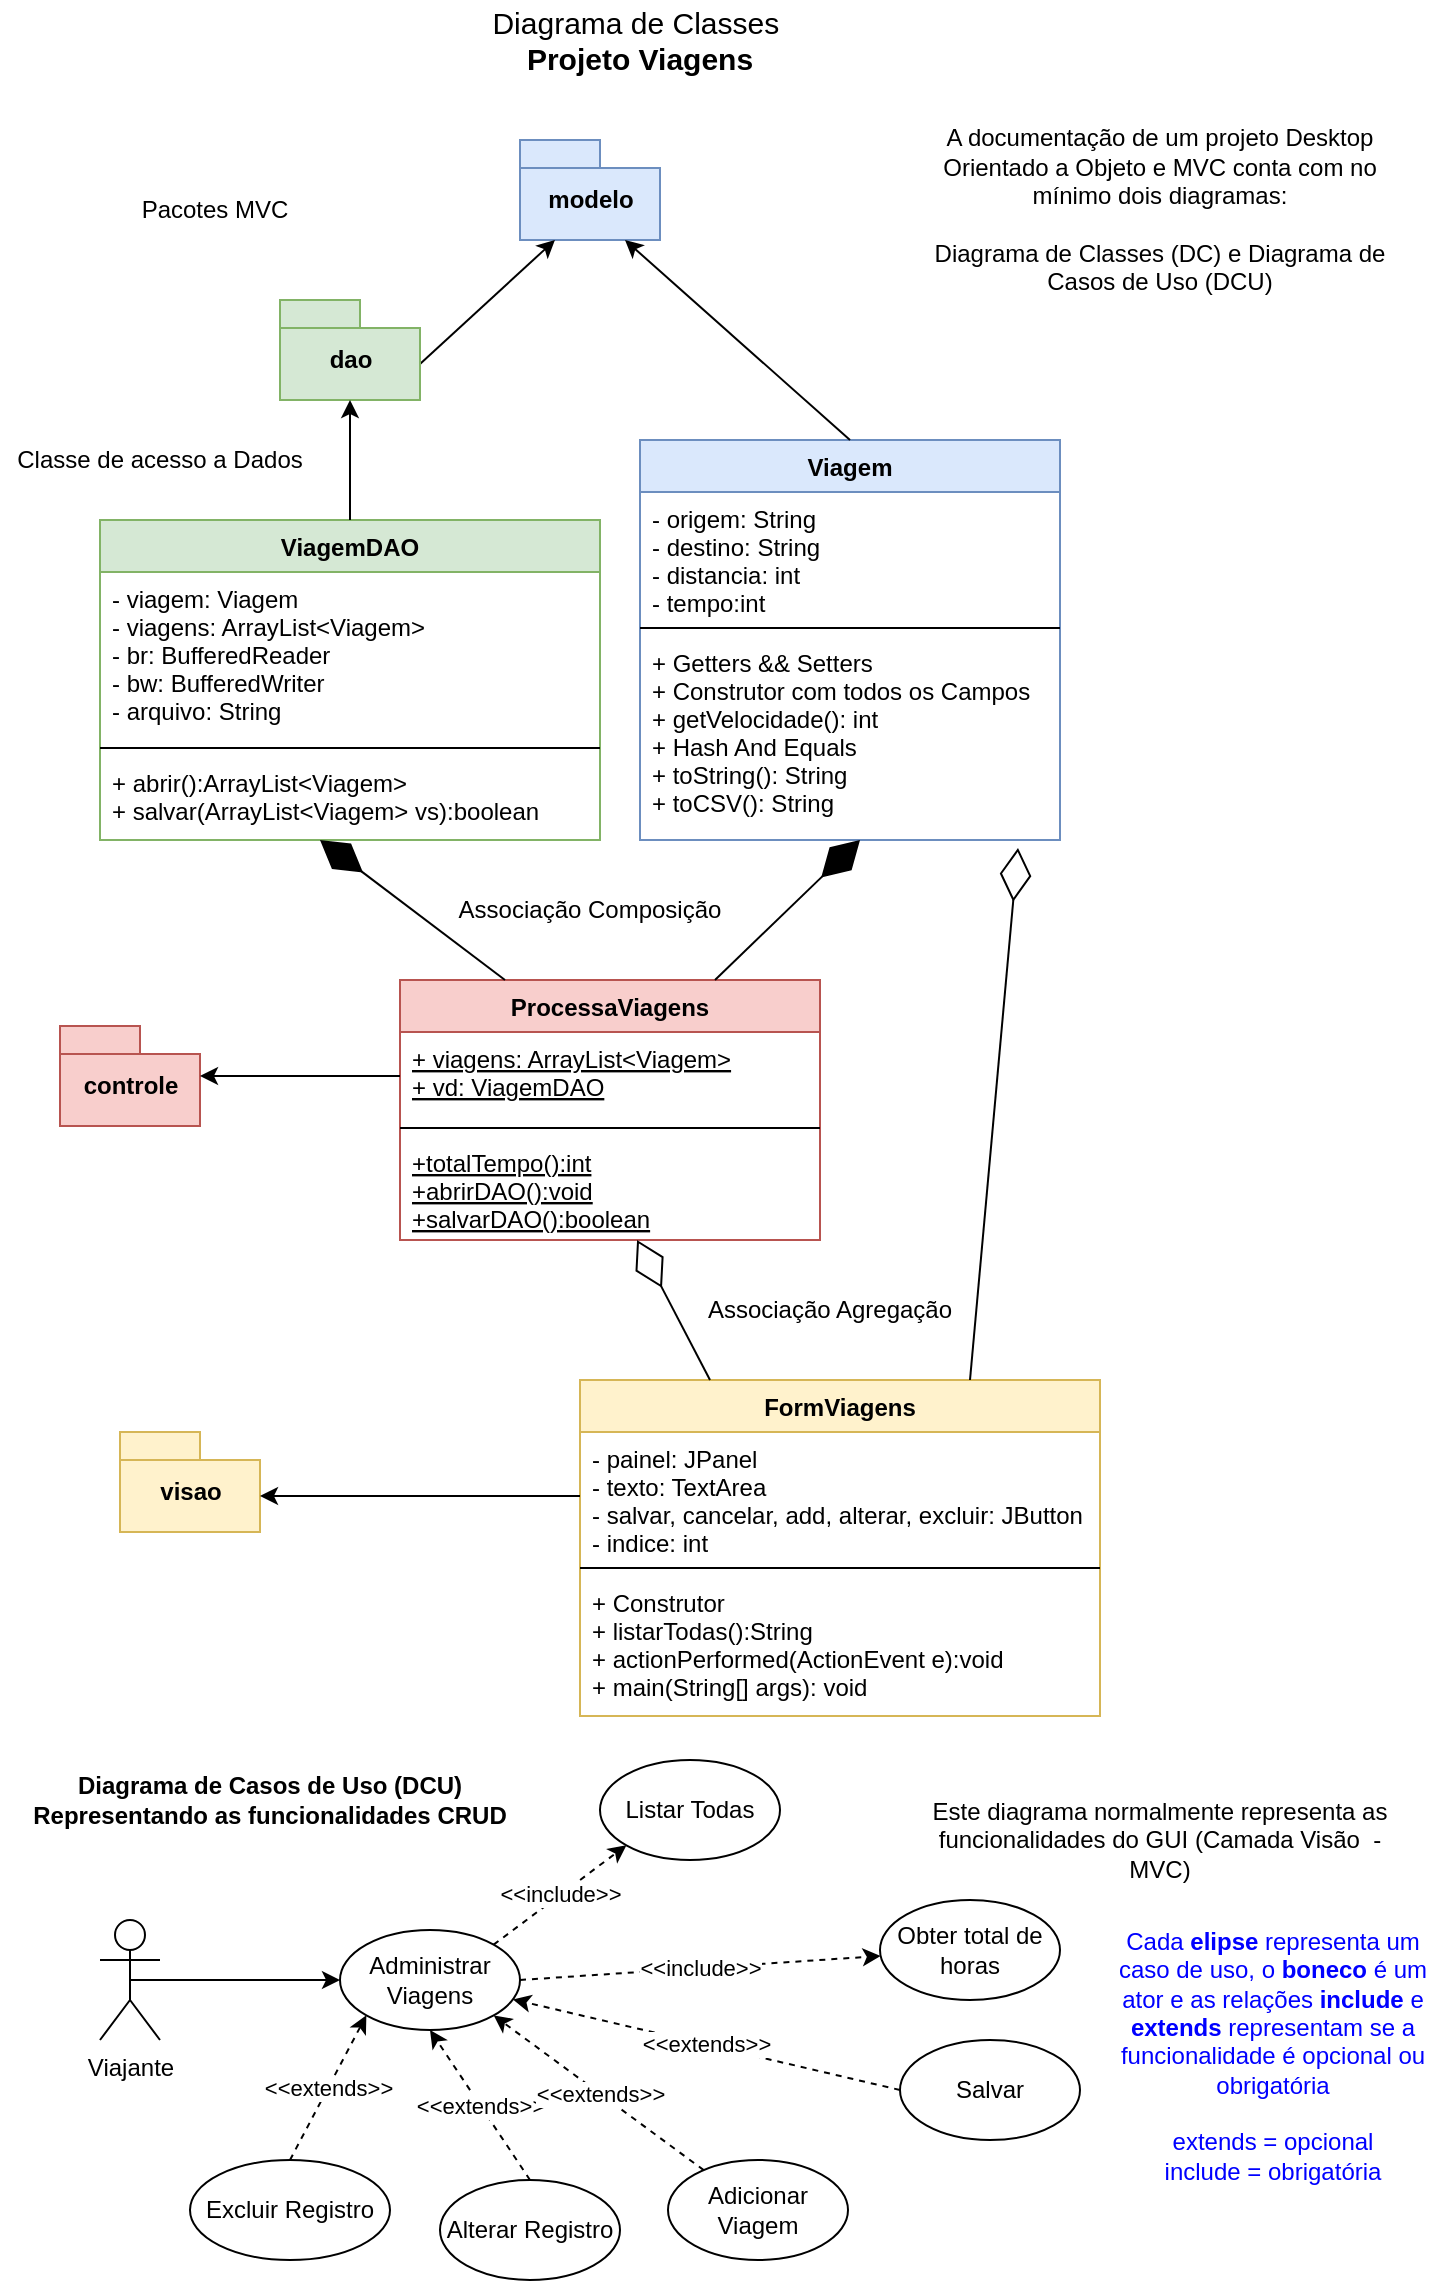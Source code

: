 <mxfile version="14.7.8" type="device"><diagram id="rLaclZHq6cq0mb2-mMPk" name="Page-1"><mxGraphModel dx="1102" dy="582" grid="1" gridSize="10" guides="1" tooltips="1" connect="1" arrows="1" fold="1" page="1" pageScale="1" pageWidth="827" pageHeight="1169" math="0" shadow="0"><root><mxCell id="0"/><mxCell id="1" parent="0"/><mxCell id="4TUc31Awcj6BfWUhpZmw-1" value="Diagrama de Classes&amp;nbsp;&lt;br style=&quot;font-size: 15px;&quot;&gt;&lt;b style=&quot;font-size: 15px;&quot;&gt;Projeto Viagens&lt;/b&gt;" style="text;html=1;strokeColor=none;fillColor=none;align=center;verticalAlign=middle;whiteSpace=wrap;rounded=0;fontSize=15;" parent="1" vertex="1"><mxGeometry x="280" y="20" width="240" height="40" as="geometry"/></mxCell><mxCell id="4TUc31Awcj6BfWUhpZmw-3" value="FormViagens" style="swimlane;fontStyle=1;align=center;verticalAlign=top;childLayout=stackLayout;horizontal=1;startSize=26;horizontalStack=0;resizeParent=1;resizeParentMax=0;resizeLast=0;collapsible=1;marginBottom=0;fontSize=12;fillColor=#fff2cc;strokeColor=#d6b656;" parent="1" vertex="1"><mxGeometry x="370" y="710" width="260" height="168" as="geometry"/></mxCell><mxCell id="4TUc31Awcj6BfWUhpZmw-4" value="- painel: JPanel&#10;- texto: TextArea&#10;- salvar, cancelar, add, alterar, excluir: JButton&#10;- indice: int" style="text;strokeColor=none;fillColor=none;align=left;verticalAlign=top;spacingLeft=4;spacingRight=4;overflow=hidden;rotatable=0;points=[[0,0.5],[1,0.5]];portConstraint=eastwest;" parent="4TUc31Awcj6BfWUhpZmw-3" vertex="1"><mxGeometry y="26" width="260" height="64" as="geometry"/></mxCell><mxCell id="4TUc31Awcj6BfWUhpZmw-5" value="" style="line;strokeWidth=1;fillColor=none;align=left;verticalAlign=middle;spacingTop=-1;spacingLeft=3;spacingRight=3;rotatable=0;labelPosition=right;points=[];portConstraint=eastwest;" parent="4TUc31Awcj6BfWUhpZmw-3" vertex="1"><mxGeometry y="90" width="260" height="8" as="geometry"/></mxCell><mxCell id="4TUc31Awcj6BfWUhpZmw-6" value="+ Construtor&#10;+ listarTodas():String&#10;+ actionPerformed(ActionEvent e):void&#10;+ main(String[] args): void" style="text;strokeColor=none;fillColor=none;align=left;verticalAlign=top;spacingLeft=4;spacingRight=4;overflow=hidden;rotatable=0;points=[[0,0.5],[1,0.5]];portConstraint=eastwest;" parent="4TUc31Awcj6BfWUhpZmw-3" vertex="1"><mxGeometry y="98" width="260" height="70" as="geometry"/></mxCell><mxCell id="u9YeloOEwEDziLagr08b-1" value="Viagem" style="swimlane;fontStyle=1;align=center;verticalAlign=top;childLayout=stackLayout;horizontal=1;startSize=26;horizontalStack=0;resizeParent=1;resizeParentMax=0;resizeLast=0;collapsible=1;marginBottom=0;fontSize=12;fillColor=#dae8fc;strokeColor=#6c8ebf;" parent="1" vertex="1"><mxGeometry x="400" y="240" width="210" height="200" as="geometry"/></mxCell><mxCell id="u9YeloOEwEDziLagr08b-2" value="- origem: String&#10;- destino: String&#10;- distancia: int&#10;- tempo:int&#10;" style="text;strokeColor=none;fillColor=none;align=left;verticalAlign=top;spacingLeft=4;spacingRight=4;overflow=hidden;rotatable=0;points=[[0,0.5],[1,0.5]];portConstraint=eastwest;" parent="u9YeloOEwEDziLagr08b-1" vertex="1"><mxGeometry y="26" width="210" height="64" as="geometry"/></mxCell><mxCell id="u9YeloOEwEDziLagr08b-3" value="" style="line;strokeWidth=1;fillColor=none;align=left;verticalAlign=middle;spacingTop=-1;spacingLeft=3;spacingRight=3;rotatable=0;labelPosition=right;points=[];portConstraint=eastwest;" parent="u9YeloOEwEDziLagr08b-1" vertex="1"><mxGeometry y="90" width="210" height="8" as="geometry"/></mxCell><mxCell id="u9YeloOEwEDziLagr08b-4" value="+ Getters &amp;&amp; Setters&#10;+ Construtor com todos os Campos&#10;+ getVelocidade(): int&#10;+ Hash And Equals&#10;+ toString(): String&#10;+ toCSV(): String&#10;" style="text;strokeColor=none;fillColor=none;align=left;verticalAlign=top;spacingLeft=4;spacingRight=4;overflow=hidden;rotatable=0;points=[[0,0.5],[1,0.5]];portConstraint=eastwest;" parent="u9YeloOEwEDziLagr08b-1" vertex="1"><mxGeometry y="98" width="210" height="102" as="geometry"/></mxCell><mxCell id="u9YeloOEwEDziLagr08b-5" value="modelo" style="shape=folder;fontStyle=1;spacingTop=10;tabWidth=40;tabHeight=14;tabPosition=left;html=1;fillColor=#dae8fc;strokeColor=#6c8ebf;" parent="1" vertex="1"><mxGeometry x="340" y="90" width="70" height="50" as="geometry"/></mxCell><mxCell id="u9YeloOEwEDziLagr08b-6" value="visao" style="shape=folder;fontStyle=1;spacingTop=10;tabWidth=40;tabHeight=14;tabPosition=left;html=1;fillColor=#fff2cc;strokeColor=#d6b656;" parent="1" vertex="1"><mxGeometry x="140" y="736" width="70" height="50" as="geometry"/></mxCell><mxCell id="u9YeloOEwEDziLagr08b-7" value="controle" style="shape=folder;fontStyle=1;spacingTop=10;tabWidth=40;tabHeight=14;tabPosition=left;html=1;fillColor=#f8cecc;strokeColor=#b85450;" parent="1" vertex="1"><mxGeometry x="110" y="533" width="70" height="50" as="geometry"/></mxCell><mxCell id="u9YeloOEwEDziLagr08b-8" style="rounded=0;orthogonalLoop=1;jettySize=auto;html=1;exitX=0;exitY=0.5;exitDx=0;exitDy=0;entryX=0;entryY=0;entryDx=70;entryDy=32;entryPerimeter=0;" parent="1" source="4TUc31Awcj6BfWUhpZmw-4" target="u9YeloOEwEDziLagr08b-6" edge="1"><mxGeometry relative="1" as="geometry"/></mxCell><mxCell id="u9YeloOEwEDziLagr08b-9" style="rounded=0;orthogonalLoop=1;jettySize=auto;html=1;exitX=0.5;exitY=0;exitDx=0;exitDy=0;entryX=0.75;entryY=1;entryDx=0;entryDy=0;entryPerimeter=0;" parent="1" source="u9YeloOEwEDziLagr08b-1" target="u9YeloOEwEDziLagr08b-5" edge="1"><mxGeometry relative="1" as="geometry"><mxPoint x="305" y="140" as="targetPoint"/></mxGeometry></mxCell><mxCell id="Ivs_3-Q4KNAQqvsyusmU-1" value="ViagemDAO" style="swimlane;fontStyle=1;align=center;verticalAlign=top;childLayout=stackLayout;horizontal=1;startSize=26;horizontalStack=0;resizeParent=1;resizeParentMax=0;resizeLast=0;collapsible=1;marginBottom=0;fontSize=12;fillColor=#d5e8d4;strokeColor=#82b366;" vertex="1" parent="1"><mxGeometry x="130" y="280" width="250" height="160" as="geometry"/></mxCell><mxCell id="Ivs_3-Q4KNAQqvsyusmU-2" value="- viagem: Viagem&#10;- viagens: ArrayList&lt;Viagem&gt;&#10;- br: BufferedReader&#10;- bw: BufferedWriter&#10;- arquivo: String" style="text;strokeColor=none;fillColor=none;align=left;verticalAlign=top;spacingLeft=4;spacingRight=4;overflow=hidden;rotatable=0;points=[[0,0.5],[1,0.5]];portConstraint=eastwest;" vertex="1" parent="Ivs_3-Q4KNAQqvsyusmU-1"><mxGeometry y="26" width="250" height="84" as="geometry"/></mxCell><mxCell id="Ivs_3-Q4KNAQqvsyusmU-3" value="" style="line;strokeWidth=1;fillColor=none;align=left;verticalAlign=middle;spacingTop=-1;spacingLeft=3;spacingRight=3;rotatable=0;labelPosition=right;points=[];portConstraint=eastwest;" vertex="1" parent="Ivs_3-Q4KNAQqvsyusmU-1"><mxGeometry y="110" width="250" height="8" as="geometry"/></mxCell><mxCell id="Ivs_3-Q4KNAQqvsyusmU-4" value="+ abrir():ArrayList&lt;Viagem&gt;&#10;+ salvar(ArrayList&lt;Viagem&gt; vs):boolean" style="text;strokeColor=none;fillColor=none;align=left;verticalAlign=top;spacingLeft=4;spacingRight=4;overflow=hidden;rotatable=0;points=[[0,0.5],[1,0.5]];portConstraint=eastwest;" vertex="1" parent="Ivs_3-Q4KNAQqvsyusmU-1"><mxGeometry y="118" width="250" height="42" as="geometry"/></mxCell><mxCell id="Ivs_3-Q4KNAQqvsyusmU-6" style="rounded=0;orthogonalLoop=1;jettySize=auto;html=1;entryX=0.25;entryY=1;entryDx=0;entryDy=0;entryPerimeter=0;exitX=0;exitY=0;exitDx=70;exitDy=32;exitPerimeter=0;" edge="1" parent="1" source="Ivs_3-Q4KNAQqvsyusmU-5" target="u9YeloOEwEDziLagr08b-5"><mxGeometry relative="1" as="geometry"/></mxCell><mxCell id="Ivs_3-Q4KNAQqvsyusmU-5" value="dao" style="shape=folder;fontStyle=1;spacingTop=10;tabWidth=40;tabHeight=14;tabPosition=left;html=1;fillColor=#d5e8d4;strokeColor=#82b366;" vertex="1" parent="1"><mxGeometry x="220" y="170" width="70" height="50" as="geometry"/></mxCell><mxCell id="Ivs_3-Q4KNAQqvsyusmU-7" style="edgeStyle=none;rounded=0;orthogonalLoop=1;jettySize=auto;html=1;exitX=0.5;exitY=0;exitDx=0;exitDy=0;entryX=0.5;entryY=1;entryDx=0;entryDy=0;entryPerimeter=0;" edge="1" parent="1" source="Ivs_3-Q4KNAQqvsyusmU-1" target="Ivs_3-Q4KNAQqvsyusmU-5"><mxGeometry relative="1" as="geometry"/></mxCell><mxCell id="Ivs_3-Q4KNAQqvsyusmU-9" value="ProcessaViagens" style="swimlane;fontStyle=1;align=center;verticalAlign=top;childLayout=stackLayout;horizontal=1;startSize=26;horizontalStack=0;resizeParent=1;resizeParentMax=0;resizeLast=0;collapsible=1;marginBottom=0;fontSize=12;fillColor=#f8cecc;strokeColor=#b85450;" vertex="1" parent="1"><mxGeometry x="280" y="510" width="210" height="130" as="geometry"/></mxCell><mxCell id="Ivs_3-Q4KNAQqvsyusmU-10" value="+ viagens: ArrayList&lt;Viagem&gt;&#10;+ vd: ViagemDAO" style="text;strokeColor=none;fillColor=none;align=left;verticalAlign=top;spacingLeft=4;spacingRight=4;overflow=hidden;rotatable=0;points=[[0,0.5],[1,0.5]];portConstraint=eastwest;fontStyle=4" vertex="1" parent="Ivs_3-Q4KNAQqvsyusmU-9"><mxGeometry y="26" width="210" height="44" as="geometry"/></mxCell><mxCell id="Ivs_3-Q4KNAQqvsyusmU-11" value="" style="line;strokeWidth=1;fillColor=none;align=left;verticalAlign=middle;spacingTop=-1;spacingLeft=3;spacingRight=3;rotatable=0;labelPosition=right;points=[];portConstraint=eastwest;" vertex="1" parent="Ivs_3-Q4KNAQqvsyusmU-9"><mxGeometry y="70" width="210" height="8" as="geometry"/></mxCell><mxCell id="Ivs_3-Q4KNAQqvsyusmU-12" value="+totalTempo():int&#10;+abrirDAO():void&#10;+salvarDAO():boolean" style="text;strokeColor=none;fillColor=none;align=left;verticalAlign=top;spacingLeft=4;spacingRight=4;overflow=hidden;rotatable=0;points=[[0,0.5],[1,0.5]];portConstraint=eastwest;fontStyle=4" vertex="1" parent="Ivs_3-Q4KNAQqvsyusmU-9"><mxGeometry y="78" width="210" height="52" as="geometry"/></mxCell><mxCell id="Ivs_3-Q4KNAQqvsyusmU-13" value="" style="endArrow=diamondThin;endFill=1;endSize=24;html=1;exitX=0.25;exitY=0;exitDx=0;exitDy=0;" edge="1" parent="1" source="Ivs_3-Q4KNAQqvsyusmU-9"><mxGeometry width="160" relative="1" as="geometry"><mxPoint x="330" y="600" as="sourcePoint"/><mxPoint x="240" y="440" as="targetPoint"/></mxGeometry></mxCell><mxCell id="Ivs_3-Q4KNAQqvsyusmU-14" value="" style="endArrow=diamondThin;endFill=1;endSize=24;html=1;exitX=0.75;exitY=0;exitDx=0;exitDy=0;" edge="1" parent="1" source="Ivs_3-Q4KNAQqvsyusmU-9"><mxGeometry width="160" relative="1" as="geometry"><mxPoint x="342.5" y="520" as="sourcePoint"/><mxPoint x="510" y="440" as="targetPoint"/></mxGeometry></mxCell><mxCell id="Ivs_3-Q4KNAQqvsyusmU-15" value="" style="endArrow=diamondThin;endFill=0;endSize=24;html=1;entryX=0.9;entryY=1.039;entryDx=0;entryDy=0;entryPerimeter=0;exitX=0.75;exitY=0;exitDx=0;exitDy=0;" edge="1" parent="1" source="4TUc31Awcj6BfWUhpZmw-3" target="u9YeloOEwEDziLagr08b-4"><mxGeometry width="160" relative="1" as="geometry"><mxPoint x="330" y="600" as="sourcePoint"/><mxPoint x="490" y="600" as="targetPoint"/></mxGeometry></mxCell><mxCell id="Ivs_3-Q4KNAQqvsyusmU-16" value="" style="endArrow=diamondThin;endFill=0;endSize=24;html=1;exitX=0.25;exitY=0;exitDx=0;exitDy=0;" edge="1" parent="1" source="4TUc31Awcj6BfWUhpZmw-3" target="Ivs_3-Q4KNAQqvsyusmU-12"><mxGeometry width="160" relative="1" as="geometry"><mxPoint x="580" y="720" as="sourcePoint"/><mxPoint x="599" y="453.978" as="targetPoint"/></mxGeometry></mxCell><mxCell id="Ivs_3-Q4KNAQqvsyusmU-17" style="edgeStyle=none;rounded=0;orthogonalLoop=1;jettySize=auto;html=1;exitX=0;exitY=0.5;exitDx=0;exitDy=0;" edge="1" parent="1" source="Ivs_3-Q4KNAQqvsyusmU-10" target="u9YeloOEwEDziLagr08b-7"><mxGeometry relative="1" as="geometry"/></mxCell><mxCell id="Ivs_3-Q4KNAQqvsyusmU-19" value="A documentação de um projeto Desktop Orientado a Objeto e MVC conta com no mínimo dois diagramas:&lt;br&gt;&lt;br&gt;Diagrama de Classes (DC) e Diagrama de Casos de Uso (DCU)" style="text;html=1;strokeColor=none;fillColor=none;align=center;verticalAlign=middle;whiteSpace=wrap;rounded=0;" vertex="1" parent="1"><mxGeometry x="540" y="60" width="240" height="130" as="geometry"/></mxCell><mxCell id="Ivs_3-Q4KNAQqvsyusmU-20" value="Associação Composição" style="text;html=1;strokeColor=none;fillColor=none;align=center;verticalAlign=middle;whiteSpace=wrap;rounded=0;" vertex="1" parent="1"><mxGeometry x="275" y="460" width="200" height="30" as="geometry"/></mxCell><mxCell id="Ivs_3-Q4KNAQqvsyusmU-21" value="Associação Agregação" style="text;html=1;strokeColor=none;fillColor=none;align=center;verticalAlign=middle;whiteSpace=wrap;rounded=0;" vertex="1" parent="1"><mxGeometry x="430" y="660" width="130" height="30" as="geometry"/></mxCell><mxCell id="Ivs_3-Q4KNAQqvsyusmU-23" value="Pacotes MVC" style="text;html=1;strokeColor=none;fillColor=none;align=center;verticalAlign=middle;whiteSpace=wrap;rounded=0;" vertex="1" parent="1"><mxGeometry x="140" y="112.5" width="95" height="25" as="geometry"/></mxCell><mxCell id="Ivs_3-Q4KNAQqvsyusmU-24" value="Classe de acesso a Dados" style="text;html=1;strokeColor=none;fillColor=none;align=center;verticalAlign=middle;whiteSpace=wrap;rounded=0;" vertex="1" parent="1"><mxGeometry x="80" y="240" width="160" height="20" as="geometry"/></mxCell><mxCell id="Ivs_3-Q4KNAQqvsyusmU-25" value="Diagrama de Casos de Uso (DCU)&lt;br&gt;Representando as funcionalidades CRUD" style="text;html=1;strokeColor=none;fillColor=none;align=center;verticalAlign=middle;whiteSpace=wrap;rounded=0;fontStyle=1" vertex="1" parent="1"><mxGeometry x="90" y="900" width="250" height="40" as="geometry"/></mxCell><mxCell id="Ivs_3-Q4KNAQqvsyusmU-32" style="edgeStyle=none;rounded=0;orthogonalLoop=1;jettySize=auto;html=1;exitX=0.5;exitY=0.5;exitDx=0;exitDy=0;exitPerimeter=0;" edge="1" parent="1" source="Ivs_3-Q4KNAQqvsyusmU-26" target="Ivs_3-Q4KNAQqvsyusmU-27"><mxGeometry relative="1" as="geometry"/></mxCell><mxCell id="Ivs_3-Q4KNAQqvsyusmU-26" value="Viajante" style="shape=umlActor;verticalLabelPosition=bottom;verticalAlign=top;html=1;outlineConnect=0;" vertex="1" parent="1"><mxGeometry x="130" y="980" width="30" height="60" as="geometry"/></mxCell><mxCell id="Ivs_3-Q4KNAQqvsyusmU-34" value="&amp;lt;&amp;lt;include&amp;gt;&amp;gt;" style="edgeStyle=none;rounded=0;orthogonalLoop=1;jettySize=auto;html=1;exitX=1;exitY=0;exitDx=0;exitDy=0;entryX=0;entryY=1;entryDx=0;entryDy=0;dashed=1;" edge="1" parent="1" source="Ivs_3-Q4KNAQqvsyusmU-27" target="Ivs_3-Q4KNAQqvsyusmU-28"><mxGeometry relative="1" as="geometry"/></mxCell><mxCell id="Ivs_3-Q4KNAQqvsyusmU-35" value="&amp;lt;&amp;lt;include&amp;gt;&amp;gt;" style="edgeStyle=none;rounded=0;orthogonalLoop=1;jettySize=auto;html=1;exitX=1;exitY=0.5;exitDx=0;exitDy=0;dashed=1;" edge="1" parent="1" source="Ivs_3-Q4KNAQqvsyusmU-27" target="Ivs_3-Q4KNAQqvsyusmU-29"><mxGeometry relative="1" as="geometry"/></mxCell><mxCell id="Ivs_3-Q4KNAQqvsyusmU-27" value="Administrar Viagens" style="ellipse;whiteSpace=wrap;html=1;" vertex="1" parent="1"><mxGeometry x="250" y="985" width="90" height="50" as="geometry"/></mxCell><mxCell id="Ivs_3-Q4KNAQqvsyusmU-28" value="Listar Todas" style="ellipse;whiteSpace=wrap;html=1;" vertex="1" parent="1"><mxGeometry x="380" y="900" width="90" height="50" as="geometry"/></mxCell><mxCell id="Ivs_3-Q4KNAQqvsyusmU-29" value="Obter total de horas" style="ellipse;whiteSpace=wrap;html=1;" vertex="1" parent="1"><mxGeometry x="520" y="970" width="90" height="50" as="geometry"/></mxCell><mxCell id="Ivs_3-Q4KNAQqvsyusmU-37" value="&lt;span style=&quot;font-family: &amp;#34;helvetica&amp;#34;&quot;&gt;&amp;lt;&amp;lt;extends&amp;gt;&amp;gt;&lt;/span&gt;" style="edgeStyle=none;rounded=0;orthogonalLoop=1;jettySize=auto;html=1;exitX=0.5;exitY=0;exitDx=0;exitDy=0;entryX=0.5;entryY=1;entryDx=0;entryDy=0;dashed=1;" edge="1" parent="1" source="Ivs_3-Q4KNAQqvsyusmU-30" target="Ivs_3-Q4KNAQqvsyusmU-27"><mxGeometry relative="1" as="geometry"/></mxCell><mxCell id="Ivs_3-Q4KNAQqvsyusmU-30" value="Alterar Registro" style="ellipse;whiteSpace=wrap;html=1;" vertex="1" parent="1"><mxGeometry x="300" y="1110" width="90" height="50" as="geometry"/></mxCell><mxCell id="Ivs_3-Q4KNAQqvsyusmU-38" value="&lt;span style=&quot;font-family: &amp;#34;helvetica&amp;#34;&quot;&gt;&amp;lt;&amp;lt;extends&amp;gt;&amp;gt;&lt;/span&gt;" style="edgeStyle=none;rounded=0;orthogonalLoop=1;jettySize=auto;html=1;exitX=0.5;exitY=0;exitDx=0;exitDy=0;entryX=0;entryY=1;entryDx=0;entryDy=0;dashed=1;" edge="1" parent="1" source="Ivs_3-Q4KNAQqvsyusmU-31" target="Ivs_3-Q4KNAQqvsyusmU-27"><mxGeometry relative="1" as="geometry"/></mxCell><mxCell id="Ivs_3-Q4KNAQqvsyusmU-31" value="Excluir Registro" style="ellipse;whiteSpace=wrap;html=1;" vertex="1" parent="1"><mxGeometry x="175" y="1100" width="100" height="50" as="geometry"/></mxCell><mxCell id="Ivs_3-Q4KNAQqvsyusmU-36" value="&lt;span style=&quot;color: rgb(0 , 0 , 0) ; font-family: &amp;#34;helvetica&amp;#34; ; font-size: 11px ; font-style: normal ; font-weight: 400 ; letter-spacing: normal ; text-align: center ; text-indent: 0px ; text-transform: none ; word-spacing: 0px ; background-color: rgb(255 , 255 , 255) ; display: inline ; float: none&quot;&gt;&amp;lt;&amp;lt;extends&amp;gt;&amp;gt;&lt;/span&gt;" style="edgeStyle=none;rounded=0;orthogonalLoop=1;jettySize=auto;html=1;entryX=1;entryY=1;entryDx=0;entryDy=0;dashed=1;" edge="1" parent="1" source="Ivs_3-Q4KNAQqvsyusmU-33" target="Ivs_3-Q4KNAQqvsyusmU-27"><mxGeometry relative="1" as="geometry"/></mxCell><mxCell id="Ivs_3-Q4KNAQqvsyusmU-33" value="Adicionar&lt;br&gt;Viagem" style="ellipse;whiteSpace=wrap;html=1;" vertex="1" parent="1"><mxGeometry x="414" y="1100" width="90" height="50" as="geometry"/></mxCell><mxCell id="Ivs_3-Q4KNAQqvsyusmU-40" value="&amp;lt;&amp;lt;extends&amp;gt;&amp;gt;" style="edgeStyle=none;rounded=0;orthogonalLoop=1;jettySize=auto;html=1;exitX=0;exitY=0.5;exitDx=0;exitDy=0;dashed=1;" edge="1" parent="1" source="Ivs_3-Q4KNAQqvsyusmU-39" target="Ivs_3-Q4KNAQqvsyusmU-27"><mxGeometry relative="1" as="geometry"/></mxCell><mxCell id="Ivs_3-Q4KNAQqvsyusmU-39" value="Salvar" style="ellipse;whiteSpace=wrap;html=1;" vertex="1" parent="1"><mxGeometry x="530" y="1040" width="90" height="50" as="geometry"/></mxCell><mxCell id="Ivs_3-Q4KNAQqvsyusmU-41" value="Este diagrama normalmente representa as funcionalidades do GUI (Camada Visão&amp;nbsp; -MVC)" style="text;html=1;strokeColor=none;fillColor=none;align=center;verticalAlign=middle;whiteSpace=wrap;rounded=0;" vertex="1" parent="1"><mxGeometry x="535" y="920" width="250" height="40" as="geometry"/></mxCell><mxCell id="Ivs_3-Q4KNAQqvsyusmU-42" value="Cada &lt;b&gt;elipse &lt;/b&gt;representa um caso de uso, o &lt;b&gt;boneco &lt;/b&gt;é um ator e as relações &lt;b&gt;include &lt;/b&gt;e &lt;b&gt;extends &lt;/b&gt;representam se a funcionalidade é opcional ou obrigatória&lt;br&gt;&lt;br&gt;extends = opcional&lt;br&gt;include = obrigatória" style="text;html=1;strokeColor=none;fillColor=none;align=center;verticalAlign=middle;whiteSpace=wrap;rounded=0;fontColor=#0000FF;" vertex="1" parent="1"><mxGeometry x="630" y="985" width="173" height="125" as="geometry"/></mxCell></root></mxGraphModel></diagram></mxfile>